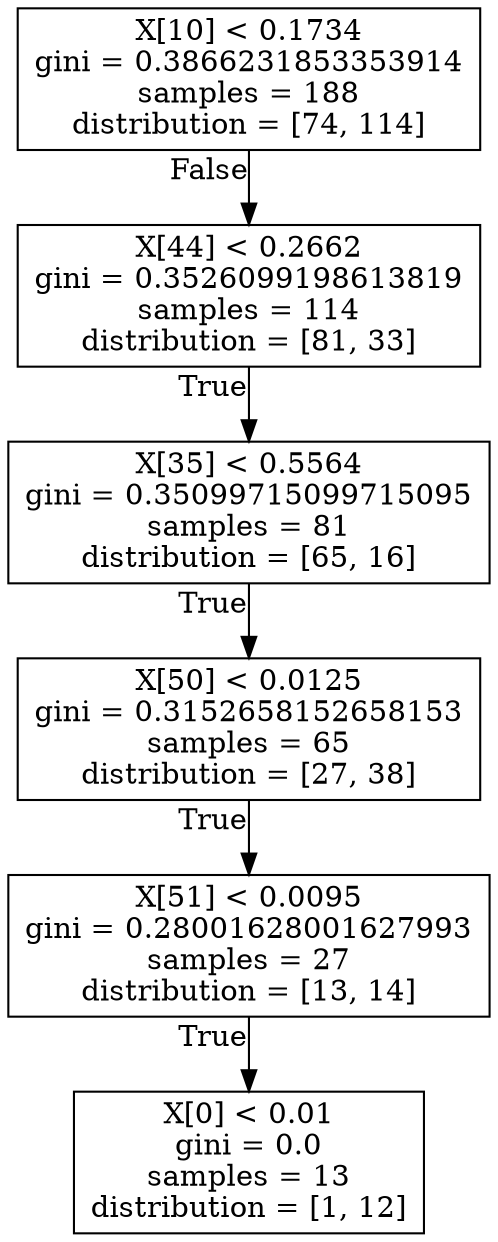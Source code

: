 digraph Tree {
node [shape=box];
6024831014 [label="X[10] < 0.1734
gini = 0.3866231853353914
samples = 188
distribution = [74, 114]"];
4216920791 [label="X[44] < 0.2662
gini = 0.3526099198613819
samples = 114
distribution = [81, 33]"];
6024831014 -> 4216920791 [labeldistance=8, labelangle=-30, xlabel="False"]
5345824640 [label="X[35] < 0.5564
gini = 0.35099715099715095
samples = 81
distribution = [65, 16]"];
4216920791 -> 5345824640 [labeldistance=8, labelangle=30, xlabel="True"]
6901030300 [label="X[50] < 0.0125
gini = 0.3152658152658153
samples = 65
distribution = [27, 38]"];
5345824640 -> 6901030300 [labeldistance=8, labelangle=30, xlabel="True"]
8176074814 [label="X[51] < 0.0095
gini = 0.28001628001627993
samples = 27
distribution = [13, 14]"];
6901030300 -> 8176074814 [labeldistance=8, labelangle=30, xlabel="True"]
6034244464 [label="X[0] < 0.01
gini = 0.0
samples = 13
distribution = [1, 12]"];
8176074814 -> 6034244464 [labeldistance=8, labelangle=30, xlabel="True"]
}